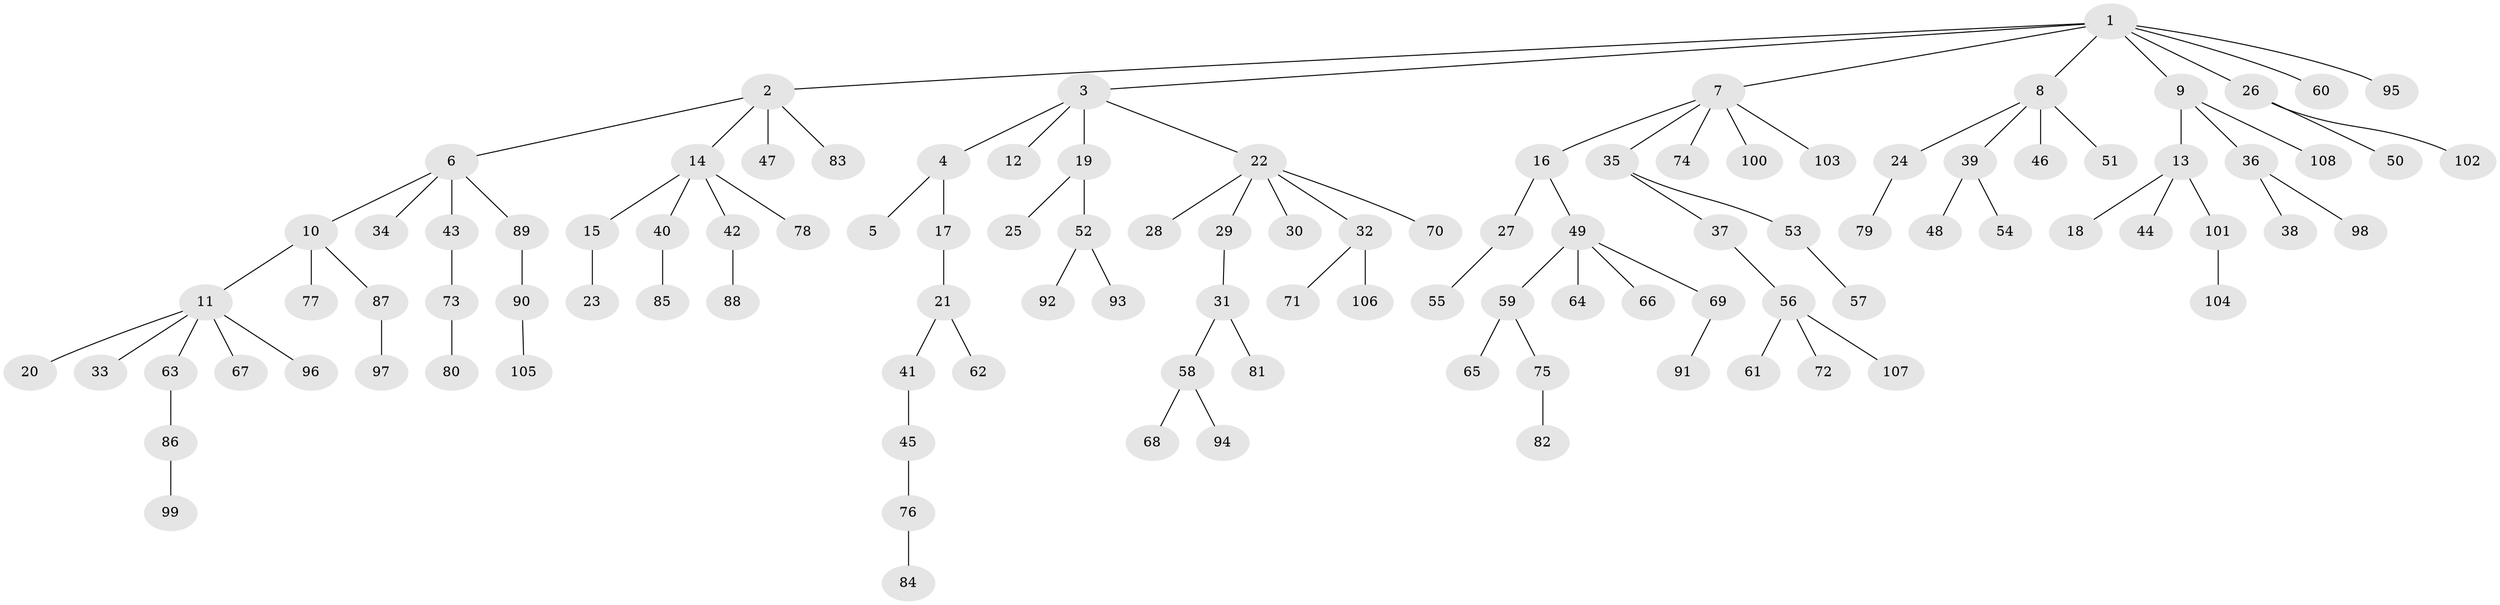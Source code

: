 // Generated by graph-tools (version 1.1) at 2025/11/02/27/25 16:11:28]
// undirected, 108 vertices, 107 edges
graph export_dot {
graph [start="1"]
  node [color=gray90,style=filled];
  1;
  2;
  3;
  4;
  5;
  6;
  7;
  8;
  9;
  10;
  11;
  12;
  13;
  14;
  15;
  16;
  17;
  18;
  19;
  20;
  21;
  22;
  23;
  24;
  25;
  26;
  27;
  28;
  29;
  30;
  31;
  32;
  33;
  34;
  35;
  36;
  37;
  38;
  39;
  40;
  41;
  42;
  43;
  44;
  45;
  46;
  47;
  48;
  49;
  50;
  51;
  52;
  53;
  54;
  55;
  56;
  57;
  58;
  59;
  60;
  61;
  62;
  63;
  64;
  65;
  66;
  67;
  68;
  69;
  70;
  71;
  72;
  73;
  74;
  75;
  76;
  77;
  78;
  79;
  80;
  81;
  82;
  83;
  84;
  85;
  86;
  87;
  88;
  89;
  90;
  91;
  92;
  93;
  94;
  95;
  96;
  97;
  98;
  99;
  100;
  101;
  102;
  103;
  104;
  105;
  106;
  107;
  108;
  1 -- 2;
  1 -- 3;
  1 -- 7;
  1 -- 8;
  1 -- 9;
  1 -- 26;
  1 -- 60;
  1 -- 95;
  2 -- 6;
  2 -- 14;
  2 -- 47;
  2 -- 83;
  3 -- 4;
  3 -- 12;
  3 -- 19;
  3 -- 22;
  4 -- 5;
  4 -- 17;
  6 -- 10;
  6 -- 34;
  6 -- 43;
  6 -- 89;
  7 -- 16;
  7 -- 35;
  7 -- 74;
  7 -- 100;
  7 -- 103;
  8 -- 24;
  8 -- 39;
  8 -- 46;
  8 -- 51;
  9 -- 13;
  9 -- 36;
  9 -- 108;
  10 -- 11;
  10 -- 77;
  10 -- 87;
  11 -- 20;
  11 -- 33;
  11 -- 63;
  11 -- 67;
  11 -- 96;
  13 -- 18;
  13 -- 44;
  13 -- 101;
  14 -- 15;
  14 -- 40;
  14 -- 42;
  14 -- 78;
  15 -- 23;
  16 -- 27;
  16 -- 49;
  17 -- 21;
  19 -- 25;
  19 -- 52;
  21 -- 41;
  21 -- 62;
  22 -- 28;
  22 -- 29;
  22 -- 30;
  22 -- 32;
  22 -- 70;
  24 -- 79;
  26 -- 50;
  26 -- 102;
  27 -- 55;
  29 -- 31;
  31 -- 58;
  31 -- 81;
  32 -- 71;
  32 -- 106;
  35 -- 37;
  35 -- 53;
  36 -- 38;
  36 -- 98;
  37 -- 56;
  39 -- 48;
  39 -- 54;
  40 -- 85;
  41 -- 45;
  42 -- 88;
  43 -- 73;
  45 -- 76;
  49 -- 59;
  49 -- 64;
  49 -- 66;
  49 -- 69;
  52 -- 92;
  52 -- 93;
  53 -- 57;
  56 -- 61;
  56 -- 72;
  56 -- 107;
  58 -- 68;
  58 -- 94;
  59 -- 65;
  59 -- 75;
  63 -- 86;
  69 -- 91;
  73 -- 80;
  75 -- 82;
  76 -- 84;
  86 -- 99;
  87 -- 97;
  89 -- 90;
  90 -- 105;
  101 -- 104;
}
